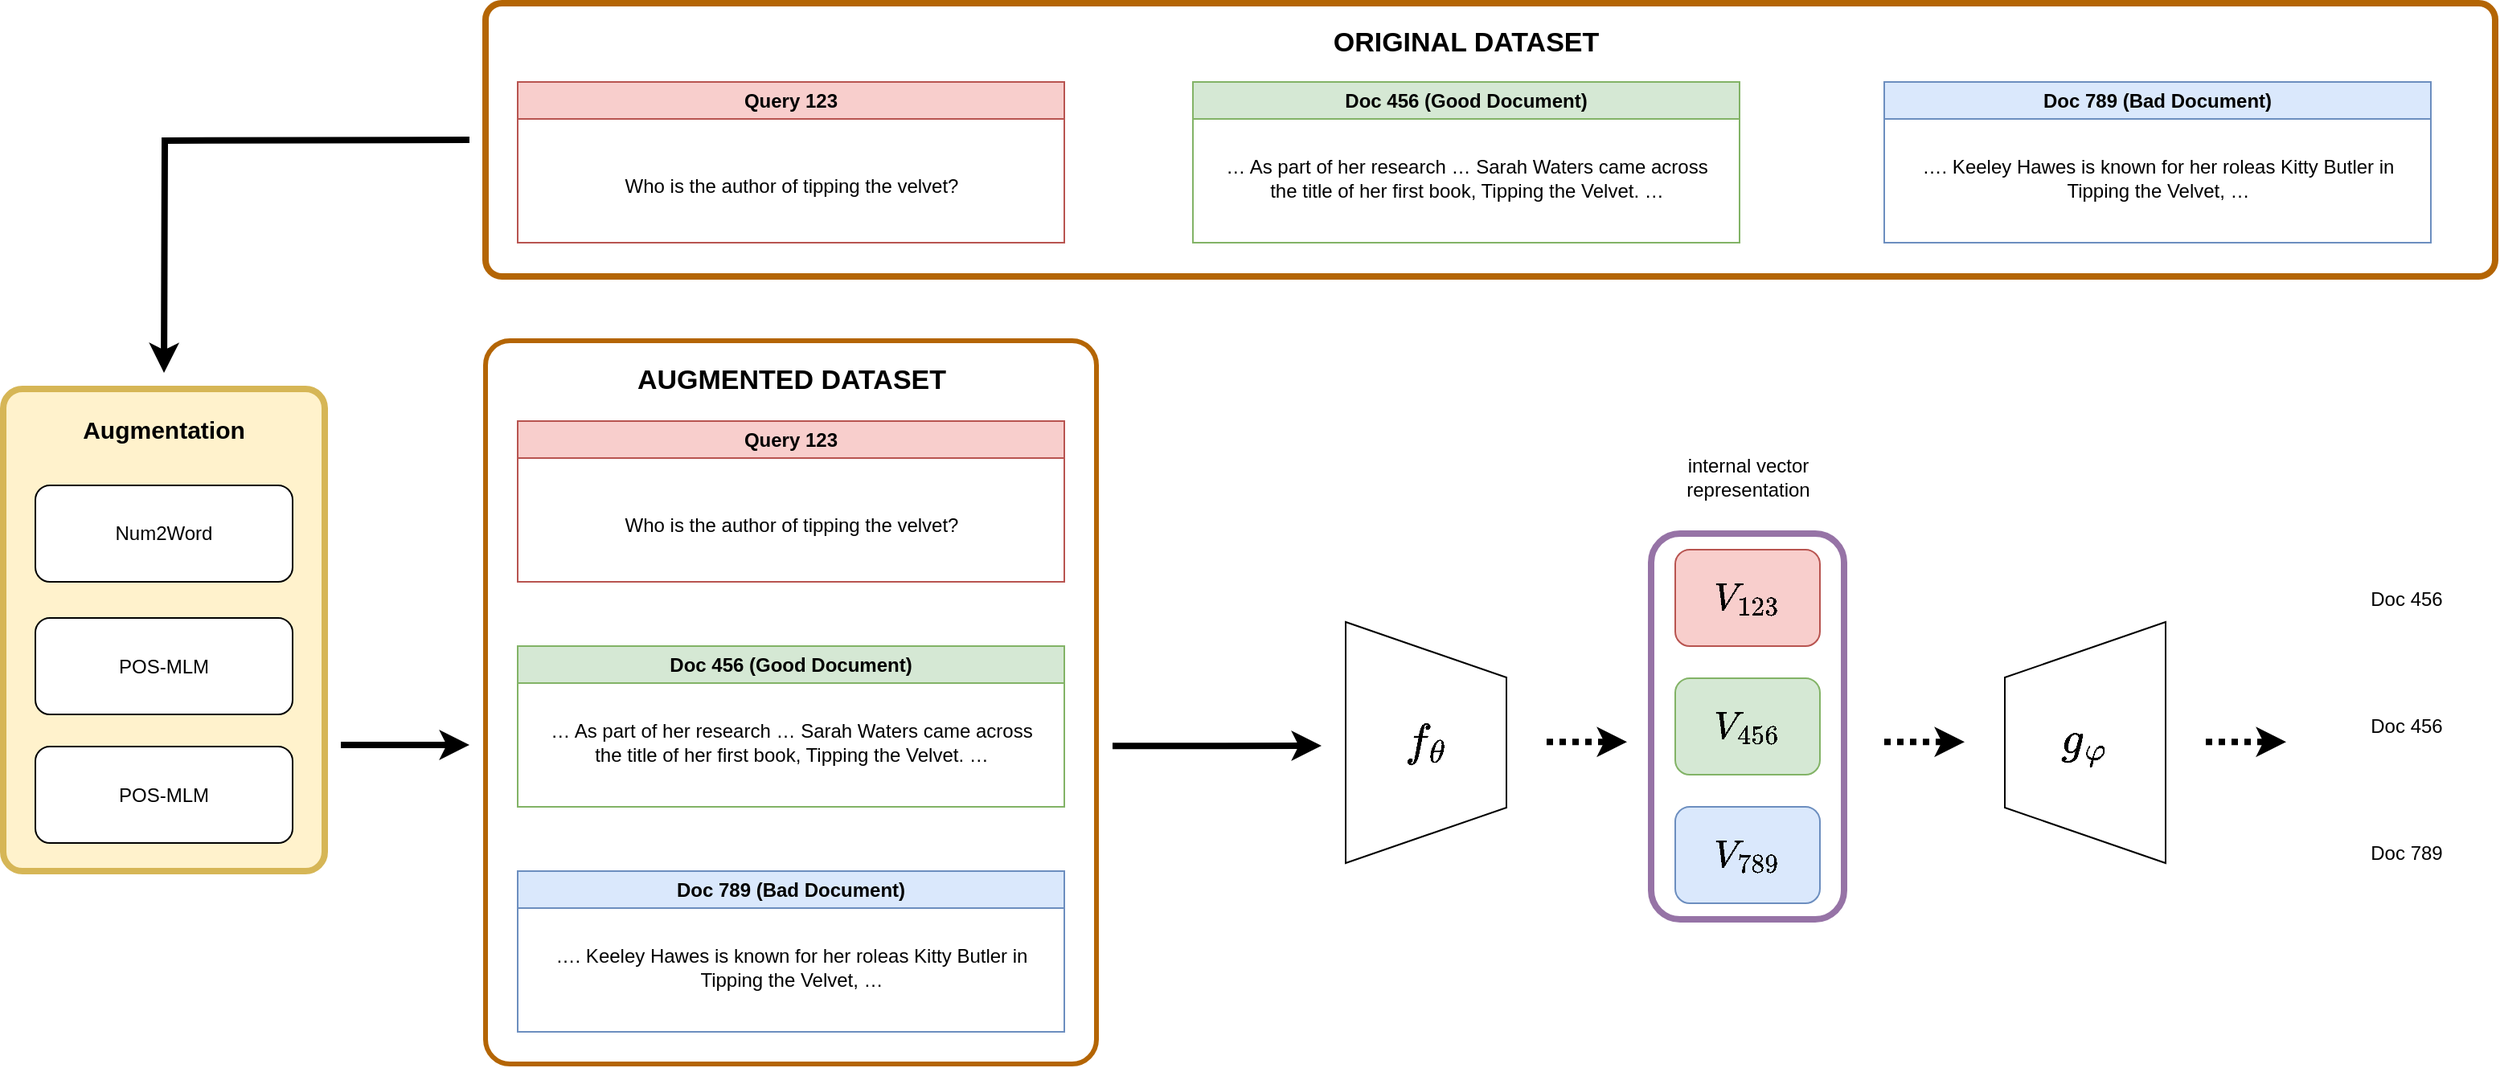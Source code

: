 <mxfile version="26.0.6">
  <diagram name="Pagina-1" id="7XpyLbtJi4zl0HCKEVlX">
    <mxGraphModel dx="2432" dy="2102" grid="1" gridSize="10" guides="1" tooltips="1" connect="1" arrows="1" fold="1" page="1" pageScale="1" pageWidth="827" pageHeight="1169" math="1" shadow="0">
      <root>
        <mxCell id="0" />
        <mxCell id="1" parent="0" />
        <mxCell id="Id2394FtnwDAoE4dz5dc-89" value="" style="rounded=1;whiteSpace=wrap;html=1;arcSize=4;fillColor=none;strokeColor=#b46504;strokeWidth=3;" parent="1" vertex="1">
          <mxGeometry x="-220" y="210" width="380" height="450" as="geometry" />
        </mxCell>
        <mxCell id="2-D7dfdSGoYTUV1REhOz-1" style="edgeStyle=orthogonalEdgeStyle;rounded=0;orthogonalLoop=1;jettySize=auto;html=1;strokeWidth=4;" edge="1" parent="1">
          <mxGeometry relative="1" as="geometry">
            <mxPoint x="-230" y="85" as="sourcePoint" />
            <mxPoint x="-420" y="230" as="targetPoint" />
          </mxGeometry>
        </mxCell>
        <mxCell id="Id2394FtnwDAoE4dz5dc-86" value="" style="rounded=1;whiteSpace=wrap;html=1;arcSize=6;fillColor=none;strokeColor=#b46504;strokeWidth=4;" parent="1" vertex="1">
          <mxGeometry x="-220" width="1250" height="170" as="geometry" />
        </mxCell>
        <mxCell id="Id2394FtnwDAoE4dz5dc-20" value="" style="rounded=1;whiteSpace=wrap;html=1;fillColor=none;strokeColor=#9673a6;strokeWidth=4;" parent="1" vertex="1">
          <mxGeometry x="505" y="330" width="120" height="240" as="geometry" />
        </mxCell>
        <mxCell id="Id2394FtnwDAoE4dz5dc-25" value="" style="rounded=1;whiteSpace=wrap;html=1;fillColor=#dae8fc;strokeColor=#6c8ebf;" parent="1" vertex="1">
          <mxGeometry x="520" y="500" width="90" height="60" as="geometry" />
        </mxCell>
        <mxCell id="Id2394FtnwDAoE4dz5dc-24" value="" style="rounded=1;whiteSpace=wrap;html=1;fillColor=#d5e8d4;strokeColor=#82b366;" parent="1" vertex="1">
          <mxGeometry x="520" y="420" width="90" height="60" as="geometry" />
        </mxCell>
        <mxCell id="Id2394FtnwDAoE4dz5dc-23" value="" style="rounded=1;whiteSpace=wrap;html=1;fillColor=#f8cecc;strokeColor=#b85450;" parent="1" vertex="1">
          <mxGeometry x="520" y="340" width="90" height="60" as="geometry" />
        </mxCell>
        <mxCell id="Id2394FtnwDAoE4dz5dc-3" value="Query 123" style="swimlane;whiteSpace=wrap;html=1;fillColor=#f8cecc;strokeColor=#b85450;" parent="1" vertex="1">
          <mxGeometry x="-200" y="260" width="340" height="100" as="geometry">
            <mxRectangle x="-280" y="200" width="100" height="30" as="alternateBounds" />
          </mxGeometry>
        </mxCell>
        <mxCell id="Id2394FtnwDAoE4dz5dc-4" value="Who is the author of tipping the velvet?" style="text;html=1;align=center;verticalAlign=middle;resizable=0;points=[];autosize=1;strokeColor=none;fillColor=none;" parent="Id2394FtnwDAoE4dz5dc-3" vertex="1">
          <mxGeometry x="55" y="50" width="230" height="30" as="geometry" />
        </mxCell>
        <mxCell id="Id2394FtnwDAoE4dz5dc-6" value="Doc 456 (Good Document)" style="swimlane;whiteSpace=wrap;html=1;fillColor=#d5e8d4;strokeColor=#82b366;glass=0;" parent="1" vertex="1">
          <mxGeometry x="-200" y="400" width="340" height="100" as="geometry">
            <mxRectangle x="-280" y="200" width="100" height="30" as="alternateBounds" />
          </mxGeometry>
        </mxCell>
        <mxCell id="Id2394FtnwDAoE4dz5dc-7" value="&lt;div&gt;… As part of her research … Sarah Waters came across&lt;/div&gt;&lt;div&gt;the title of her first book, Tipping the Velvet. …&lt;/div&gt;" style="text;html=1;align=center;verticalAlign=middle;resizable=0;points=[];autosize=1;strokeColor=none;fillColor=none;" parent="Id2394FtnwDAoE4dz5dc-6" vertex="1">
          <mxGeometry x="10" y="40" width="320" height="40" as="geometry" />
        </mxCell>
        <mxCell id="Id2394FtnwDAoE4dz5dc-14" value="`V_{123}`" style="text;html=1;align=center;verticalAlign=middle;whiteSpace=wrap;rounded=0;fillColor=none;strokeColor=none;fontSize=20;" parent="1" vertex="1">
          <mxGeometry x="545" y="357.5" width="40" height="25" as="geometry" />
        </mxCell>
        <mxCell id="Id2394FtnwDAoE4dz5dc-15" value="Doc 789 (Bad Document)" style="swimlane;whiteSpace=wrap;html=1;fillColor=#dae8fc;strokeColor=#6c8ebf;" parent="1" vertex="1">
          <mxGeometry x="-200" y="540" width="340" height="100" as="geometry">
            <mxRectangle x="-280" y="200" width="100" height="30" as="alternateBounds" />
          </mxGeometry>
        </mxCell>
        <mxCell id="Id2394FtnwDAoE4dz5dc-16" value="&lt;div&gt;…. Keeley Hawes is known for her roleas Kitty Butler in&lt;/div&gt;&lt;div&gt;Tipping the Velvet, …&lt;/div&gt;" style="text;html=1;align=center;verticalAlign=middle;resizable=0;points=[];autosize=1;strokeColor=none;fillColor=none;" parent="Id2394FtnwDAoE4dz5dc-15" vertex="1">
          <mxGeometry x="10" y="40" width="320" height="40" as="geometry" />
        </mxCell>
        <mxCell id="Id2394FtnwDAoE4dz5dc-32" value="internal vector representation" style="text;html=1;align=center;verticalAlign=middle;whiteSpace=wrap;rounded=0;" parent="1" vertex="1">
          <mxGeometry x="502.5" y="270" width="125" height="50" as="geometry" />
        </mxCell>
        <mxCell id="Id2394FtnwDAoE4dz5dc-33" value="Doc 456" style="text;html=1;align=center;verticalAlign=middle;whiteSpace=wrap;rounded=0;fillColor=none;strokeColor=none;" parent="1" vertex="1">
          <mxGeometry x="940" y="358.75" width="70" height="25" as="geometry" />
        </mxCell>
        <mxCell id="Id2394FtnwDAoE4dz5dc-34" value="Doc 456" style="text;html=1;align=center;verticalAlign=middle;whiteSpace=wrap;rounded=0;fillColor=none;strokeColor=none;" parent="1" vertex="1">
          <mxGeometry x="940" y="437.5" width="70" height="25" as="geometry" />
        </mxCell>
        <mxCell id="Id2394FtnwDAoE4dz5dc-35" value="Doc 789" style="text;html=1;align=center;verticalAlign=middle;whiteSpace=wrap;rounded=0;fillColor=none;strokeColor=none;" parent="1" vertex="1">
          <mxGeometry x="940" y="516.25" width="70" height="25" as="geometry" />
        </mxCell>
        <mxCell id="Id2394FtnwDAoE4dz5dc-79" value="Query 123" style="swimlane;whiteSpace=wrap;html=1;fillColor=#f8cecc;strokeColor=#b85450;" parent="1" vertex="1">
          <mxGeometry x="-200" y="49" width="340" height="100" as="geometry">
            <mxRectangle x="-280" y="200" width="100" height="30" as="alternateBounds" />
          </mxGeometry>
        </mxCell>
        <mxCell id="Id2394FtnwDAoE4dz5dc-80" value="Who is the author of tipping the velvet?" style="text;html=1;align=center;verticalAlign=middle;resizable=0;points=[];autosize=1;strokeColor=none;fillColor=none;" parent="Id2394FtnwDAoE4dz5dc-79" vertex="1">
          <mxGeometry x="55" y="50" width="230" height="30" as="geometry" />
        </mxCell>
        <mxCell id="Id2394FtnwDAoE4dz5dc-81" value="Doc 456 (Good Document)" style="swimlane;whiteSpace=wrap;html=1;fillColor=#d5e8d4;strokeColor=#82b366;" parent="1" vertex="1">
          <mxGeometry x="220" y="49" width="340" height="100" as="geometry">
            <mxRectangle x="-280" y="200" width="100" height="30" as="alternateBounds" />
          </mxGeometry>
        </mxCell>
        <mxCell id="Id2394FtnwDAoE4dz5dc-82" value="&lt;div&gt;… As part of her research … Sarah Waters came across&lt;/div&gt;&lt;div&gt;the title of her first book, Tipping the Velvet. …&lt;/div&gt;" style="text;html=1;align=center;verticalAlign=middle;resizable=0;points=[];autosize=1;strokeColor=none;fillColor=none;" parent="Id2394FtnwDAoE4dz5dc-81" vertex="1">
          <mxGeometry x="10" y="40" width="320" height="40" as="geometry" />
        </mxCell>
        <mxCell id="Id2394FtnwDAoE4dz5dc-83" value="Doc 789 (Bad Document)" style="swimlane;whiteSpace=wrap;html=1;fillColor=#dae8fc;strokeColor=#6c8ebf;" parent="1" vertex="1">
          <mxGeometry x="650" y="49" width="340" height="100" as="geometry">
            <mxRectangle x="-280" y="200" width="100" height="30" as="alternateBounds" />
          </mxGeometry>
        </mxCell>
        <mxCell id="Id2394FtnwDAoE4dz5dc-84" value="&lt;div&gt;…. Keeley Hawes is known for her roleas Kitty Butler in&lt;/div&gt;&lt;div&gt;Tipping the Velvet, …&lt;/div&gt;" style="text;html=1;align=center;verticalAlign=middle;resizable=0;points=[];autosize=1;strokeColor=none;fillColor=none;" parent="Id2394FtnwDAoE4dz5dc-83" vertex="1">
          <mxGeometry x="10" y="40" width="320" height="40" as="geometry" />
        </mxCell>
        <mxCell id="Id2394FtnwDAoE4dz5dc-87" value="&lt;b&gt;&lt;font style=&quot;font-size: 17px;&quot;&gt;ORIGINAL DATASET&lt;/font&gt;&lt;/b&gt;" style="text;html=1;align=center;verticalAlign=middle;whiteSpace=wrap;rounded=0;" parent="1" vertex="1">
          <mxGeometry x="305" y="10" width="170" height="30" as="geometry" />
        </mxCell>
        <mxCell id="Id2394FtnwDAoE4dz5dc-90" value="" style="verticalLabelPosition=middle;verticalAlign=middle;html=1;shape=trapezoid;perimeter=trapezoidPerimeter;whiteSpace=wrap;size=0.23;arcSize=10;flipV=1;labelPosition=center;align=center;rotation=-90;textDirection=vertical-rl;" parent="1" vertex="1">
          <mxGeometry x="290" y="410" width="150" height="100" as="geometry" />
        </mxCell>
        <mxCell id="Id2394FtnwDAoE4dz5dc-91" value="" style="verticalLabelPosition=middle;verticalAlign=middle;html=1;shape=trapezoid;perimeter=trapezoidPerimeter;whiteSpace=wrap;size=0.23;arcSize=10;flipV=1;labelPosition=center;align=center;rotation=90;" parent="1" vertex="1">
          <mxGeometry x="700" y="410" width="150" height="100" as="geometry" />
        </mxCell>
        <mxCell id="Id2394FtnwDAoE4dz5dc-93" value="&lt;b&gt;&lt;font style=&quot;font-size: 17px;&quot;&gt;AUGMENTED DATASET&lt;/font&gt;&lt;/b&gt;" style="text;html=1;align=center;verticalAlign=middle;whiteSpace=wrap;rounded=0;" parent="1" vertex="1">
          <mxGeometry x="-132.5" y="220" width="205" height="30" as="geometry" />
        </mxCell>
        <mxCell id="2-D7dfdSGoYTUV1REhOz-2" style="edgeStyle=orthogonalEdgeStyle;rounded=0;orthogonalLoop=1;jettySize=auto;html=1;strokeWidth=4;" edge="1" parent="1">
          <mxGeometry relative="1" as="geometry">
            <mxPoint x="-230" y="461.5" as="targetPoint" />
            <mxPoint x="-310" y="461.5" as="sourcePoint" />
          </mxGeometry>
        </mxCell>
        <mxCell id="Id2394FtnwDAoE4dz5dc-101" value="" style="rounded=1;whiteSpace=wrap;html=1;arcSize=6;fillColor=#fff2cc;strokeColor=#d6b656;strokeWidth=4;" parent="1" vertex="1">
          <mxGeometry x="-520" y="240" width="200" height="300" as="geometry" />
        </mxCell>
        <mxCell id="Id2394FtnwDAoE4dz5dc-102" value="&lt;b&gt;&lt;font style=&quot;font-size: 15px;&quot;&gt;Augmentation&lt;/font&gt;&lt;/b&gt;" style="text;html=1;align=center;verticalAlign=middle;whiteSpace=wrap;rounded=0;" parent="1" vertex="1">
          <mxGeometry x="-475" y="250" width="110" height="30" as="geometry" />
        </mxCell>
        <mxCell id="Id2394FtnwDAoE4dz5dc-115" value="" style="endArrow=classic;html=1;rounded=0;strokeWidth=4;" parent="1" edge="1">
          <mxGeometry width="50" height="50" relative="1" as="geometry">
            <mxPoint x="170" y="462.15" as="sourcePoint" />
            <mxPoint x="300" y="462" as="targetPoint" />
          </mxGeometry>
        </mxCell>
        <mxCell id="Id2394FtnwDAoE4dz5dc-116" value="" style="endArrow=classic;html=1;rounded=0;strokeWidth=4;dashed=1;dashPattern=1 1;" parent="1" edge="1">
          <mxGeometry width="50" height="50" relative="1" as="geometry">
            <mxPoint x="650" y="459.63" as="sourcePoint" />
            <mxPoint x="700" y="459.63" as="targetPoint" />
          </mxGeometry>
        </mxCell>
        <mxCell id="Id2394FtnwDAoE4dz5dc-117" value="" style="endArrow=classic;html=1;rounded=0;strokeWidth=4;dashed=1;dashPattern=1 1;" parent="1" edge="1">
          <mxGeometry width="50" height="50" relative="1" as="geometry">
            <mxPoint x="440" y="459.63" as="sourcePoint" />
            <mxPoint x="490" y="459.63" as="targetPoint" />
          </mxGeometry>
        </mxCell>
        <mxCell id="Id2394FtnwDAoE4dz5dc-118" value="" style="endArrow=classic;html=1;rounded=0;strokeWidth=4;dashed=1;dashPattern=1 1;" parent="1" edge="1">
          <mxGeometry width="50" height="50" relative="1" as="geometry">
            <mxPoint x="850" y="459.63" as="sourcePoint" />
            <mxPoint x="900" y="459.63" as="targetPoint" />
          </mxGeometry>
        </mxCell>
        <mxCell id="2-D7dfdSGoYTUV1REhOz-3" value="Num2Word" style="rounded=1;whiteSpace=wrap;html=1;" vertex="1" parent="1">
          <mxGeometry x="-500" y="300" width="160" height="60" as="geometry" />
        </mxCell>
        <mxCell id="2-D7dfdSGoYTUV1REhOz-4" value="POS-MLM" style="rounded=1;whiteSpace=wrap;html=1;" vertex="1" parent="1">
          <mxGeometry x="-500" y="382.5" width="160" height="60" as="geometry" />
        </mxCell>
        <mxCell id="2-D7dfdSGoYTUV1REhOz-5" value="POS-MLM" style="rounded=1;whiteSpace=wrap;html=1;" vertex="1" parent="1">
          <mxGeometry x="-500" y="462.5" width="160" height="60" as="geometry" />
        </mxCell>
        <mxCell id="2-D7dfdSGoYTUV1REhOz-6" value="`f_theta`" style="text;html=1;align=center;verticalAlign=middle;whiteSpace=wrap;rounded=0;fontSize=24;" vertex="1" parent="1">
          <mxGeometry x="335" y="445" width="60" height="30" as="geometry" />
        </mxCell>
        <mxCell id="2-D7dfdSGoYTUV1REhOz-7" value="`g_\varphi`" style="text;html=1;align=center;verticalAlign=middle;whiteSpace=wrap;rounded=0;fontSize=24;" vertex="1" parent="1">
          <mxGeometry x="745" y="445" width="60" height="30" as="geometry" />
        </mxCell>
        <mxCell id="2-D7dfdSGoYTUV1REhOz-8" value="`V_{456}`" style="text;html=1;align=center;verticalAlign=middle;whiteSpace=wrap;rounded=0;fillColor=none;strokeColor=none;fontSize=20;" vertex="1" parent="1">
          <mxGeometry x="545" y="437.5" width="40" height="25" as="geometry" />
        </mxCell>
        <mxCell id="2-D7dfdSGoYTUV1REhOz-9" value="`V_{789}`" style="text;html=1;align=center;verticalAlign=middle;whiteSpace=wrap;rounded=0;fillColor=none;strokeColor=none;fontSize=20;" vertex="1" parent="1">
          <mxGeometry x="545" y="517.5" width="40" height="25" as="geometry" />
        </mxCell>
      </root>
    </mxGraphModel>
  </diagram>
</mxfile>
